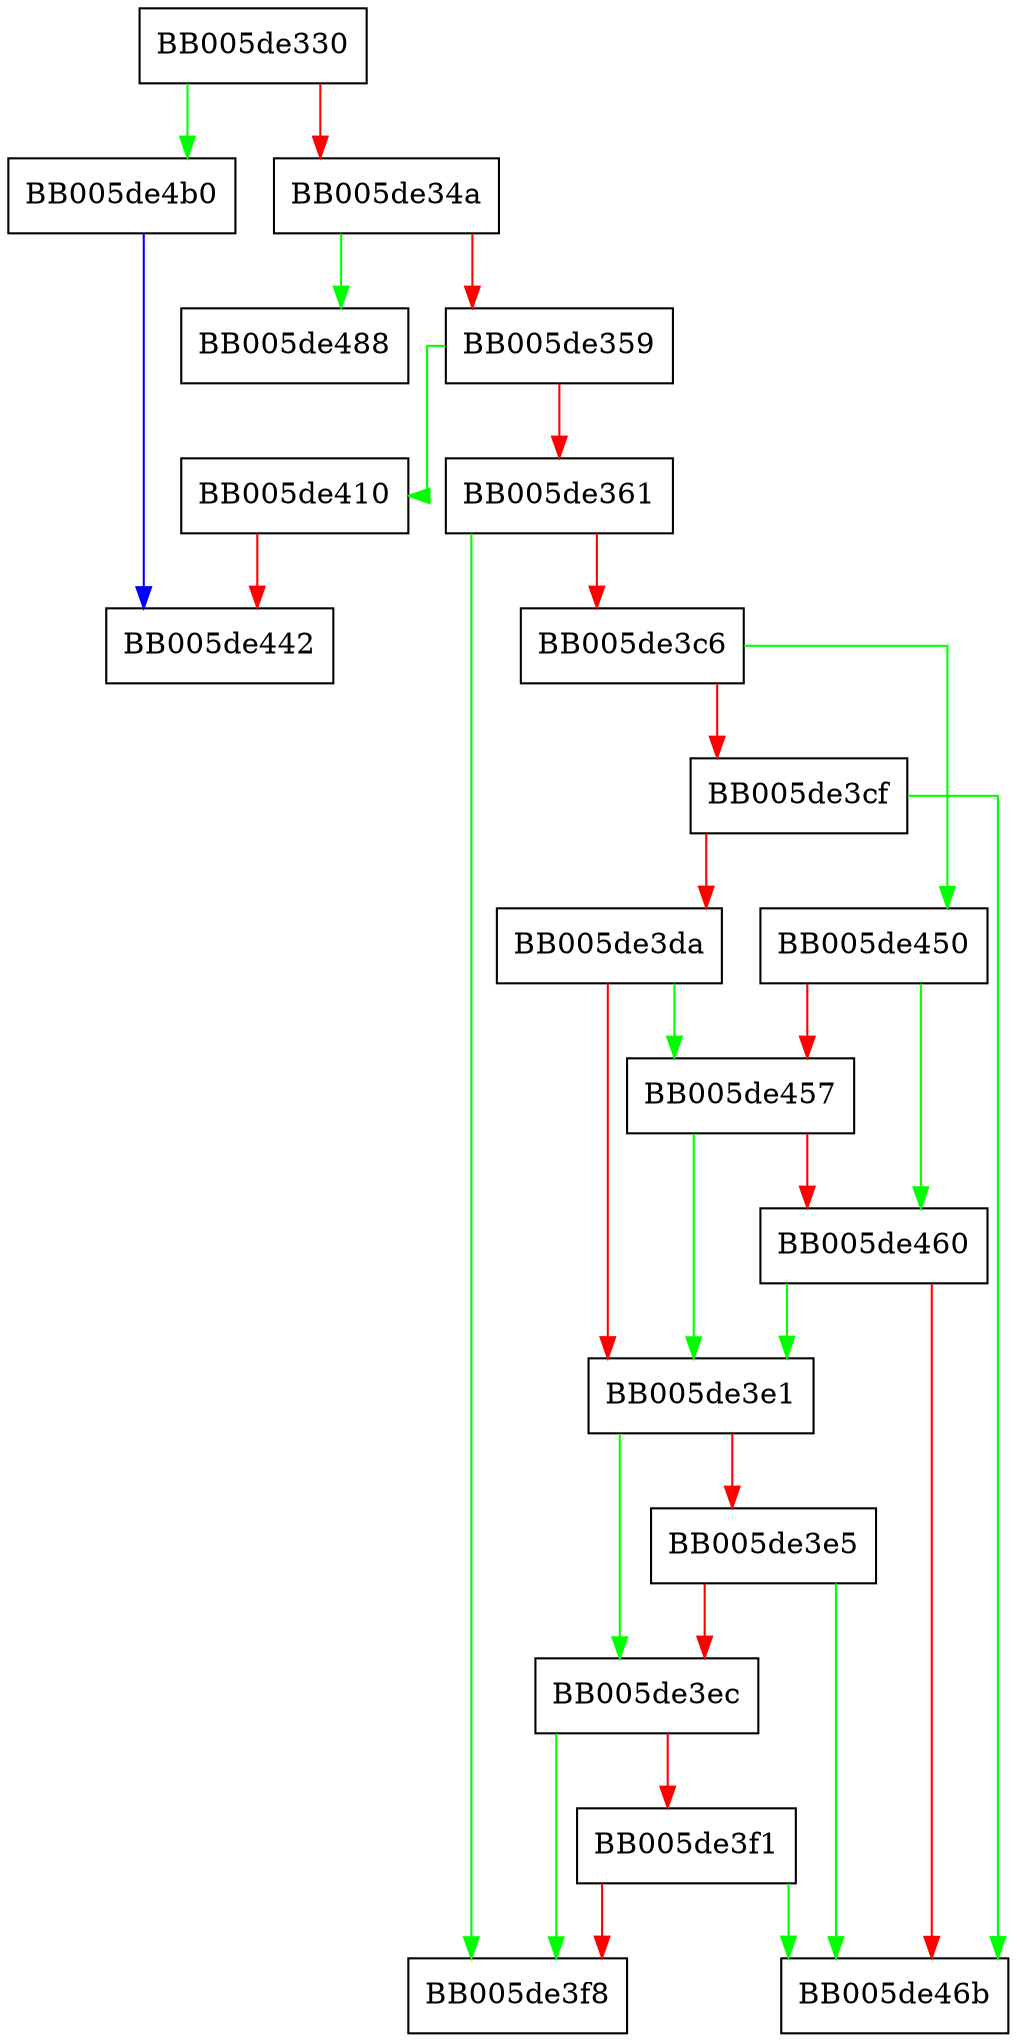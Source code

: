 digraph EVP_PKEY_CTX_set1_tls1_prf_secret {
  node [shape="box"];
  graph [splines=ortho];
  BB005de330 -> BB005de4b0 [color="green"];
  BB005de330 -> BB005de34a [color="red"];
  BB005de34a -> BB005de488 [color="green"];
  BB005de34a -> BB005de359 [color="red"];
  BB005de359 -> BB005de410 [color="green"];
  BB005de359 -> BB005de361 [color="red"];
  BB005de361 -> BB005de3f8 [color="green"];
  BB005de361 -> BB005de3c6 [color="red"];
  BB005de3c6 -> BB005de450 [color="green"];
  BB005de3c6 -> BB005de3cf [color="red"];
  BB005de3cf -> BB005de46b [color="green"];
  BB005de3cf -> BB005de3da [color="red"];
  BB005de3da -> BB005de457 [color="green"];
  BB005de3da -> BB005de3e1 [color="red"];
  BB005de3e1 -> BB005de3ec [color="green"];
  BB005de3e1 -> BB005de3e5 [color="red"];
  BB005de3e5 -> BB005de46b [color="green"];
  BB005de3e5 -> BB005de3ec [color="red"];
  BB005de3ec -> BB005de3f8 [color="green"];
  BB005de3ec -> BB005de3f1 [color="red"];
  BB005de3f1 -> BB005de46b [color="green"];
  BB005de3f1 -> BB005de3f8 [color="red"];
  BB005de410 -> BB005de442 [color="red"];
  BB005de450 -> BB005de460 [color="green"];
  BB005de450 -> BB005de457 [color="red"];
  BB005de457 -> BB005de3e1 [color="green"];
  BB005de457 -> BB005de460 [color="red"];
  BB005de460 -> BB005de3e1 [color="green"];
  BB005de460 -> BB005de46b [color="red"];
  BB005de4b0 -> BB005de442 [color="blue"];
}